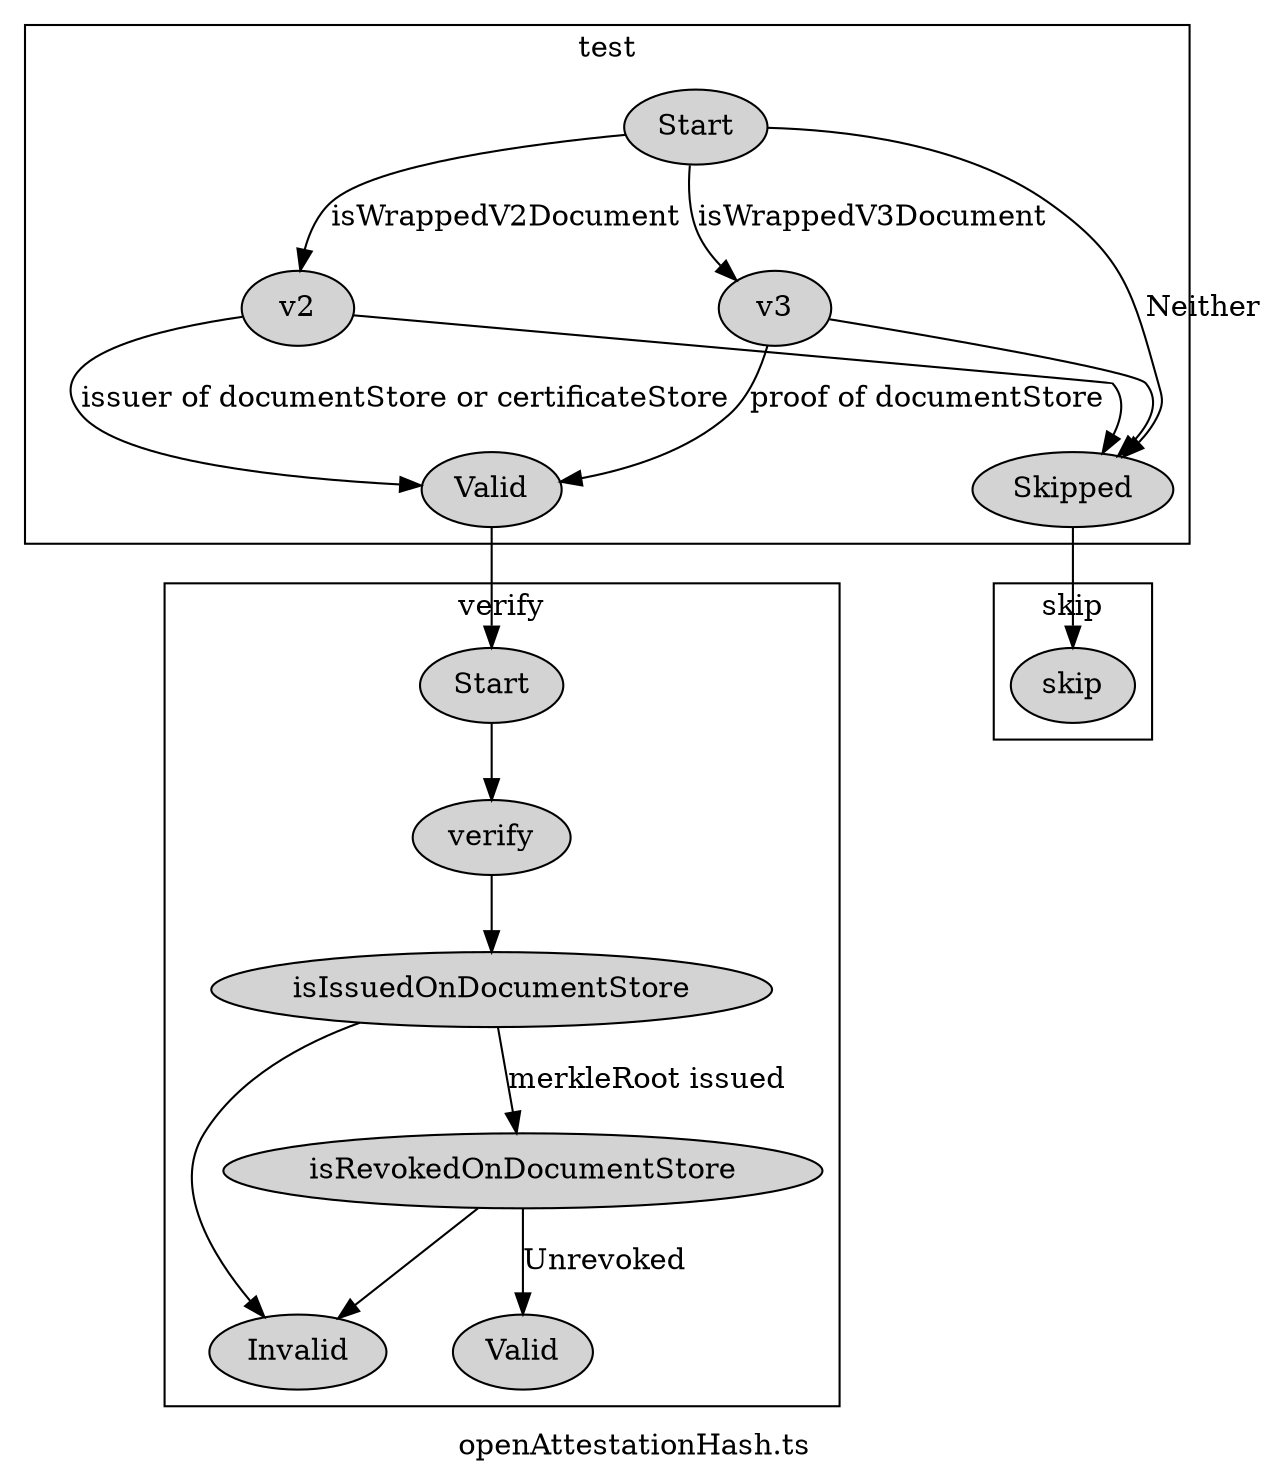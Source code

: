 digraph G {

    node [style=filled];
    label = "openAttestationHash.ts"

  subgraph cluster_1 {

    label = "test"

    start_test [label="Start"]
    valid_test [label= "Valid" URL="https://github.com/Open-Attestation/oa-verify/blob/080d82ed7223a1f29d7b8fee6e3f3e466c72227c/src/verifiers/documentIntegrity/hash/openAttestationHash.ts#L28"];
    v2 [label="v2"]
    v3 [label="v3"]
    invalid_test [label= "Skipped"];
    
    start_test -> v2 [label="isWrappedV2Document"];
    start_test -> v3 [label="isWrappedV3Document"];
    v2 -> valid_test [label="issuer of documentStore or certificateStore"];
    v2 -> invalid_test
    v3 -> valid_test [label="proof of documentStore"];
    v3-> invalid_test
    start_test -> invalid_test [label="Neither"];
  }

  subgraph cluster_2 {

    label = "verify"

    start_verify [label="Start"]
    valid [label= "Valid"];
    invalid [label= "Invalid"];
    isIssuedOnDocumentStore [label="isIssuedOnDocumentStore" URL=""];
    isRevokedOnDocumentStore [label="isRevokedOnDocumentStore" URL=""];
    
    
    valid_test -> start_verify;
    start_verify -> verify;
    verify -> isIssuedOnDocumentStore;
    isIssuedOnDocumentStore -> isRevokedOnDocumentStore [label="merkleRoot issued"];
    isIssuedOnDocumentStore -> invalid
    isRevokedOnDocumentStore -> valid [label="Unrevoked"];
    isRevokedOnDocumentStore -> invalid
    
  }

  subgraph cluster_3 {

    label = "skip"
    invalid_test -> skip;
  }

}
